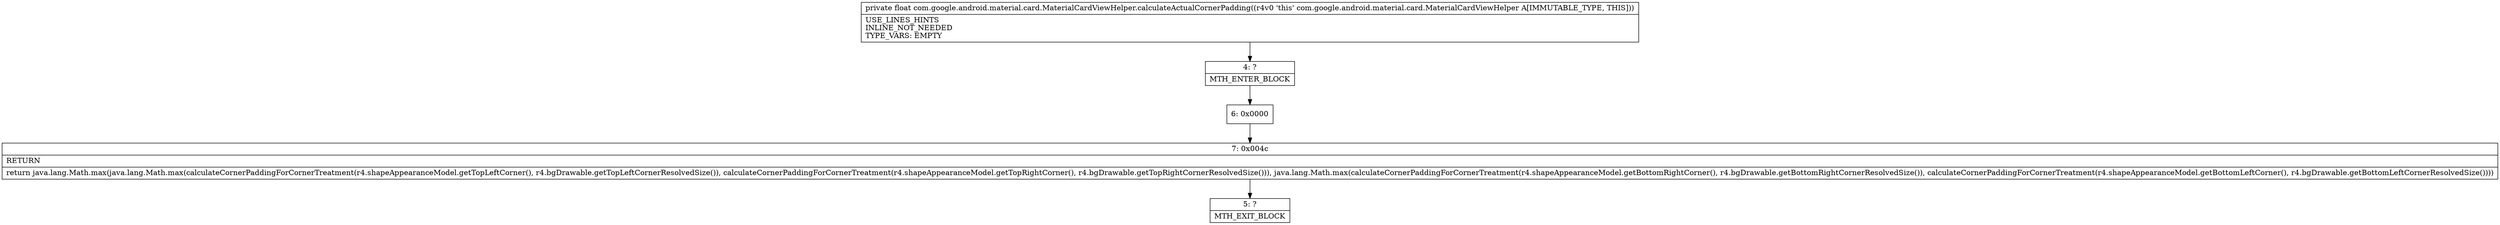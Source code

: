 digraph "CFG forcom.google.android.material.card.MaterialCardViewHelper.calculateActualCornerPadding()F" {
Node_4 [shape=record,label="{4\:\ ?|MTH_ENTER_BLOCK\l}"];
Node_6 [shape=record,label="{6\:\ 0x0000}"];
Node_7 [shape=record,label="{7\:\ 0x004c|RETURN\l|return java.lang.Math.max(java.lang.Math.max(calculateCornerPaddingForCornerTreatment(r4.shapeAppearanceModel.getTopLeftCorner(), r4.bgDrawable.getTopLeftCornerResolvedSize()), calculateCornerPaddingForCornerTreatment(r4.shapeAppearanceModel.getTopRightCorner(), r4.bgDrawable.getTopRightCornerResolvedSize())), java.lang.Math.max(calculateCornerPaddingForCornerTreatment(r4.shapeAppearanceModel.getBottomRightCorner(), r4.bgDrawable.getBottomRightCornerResolvedSize()), calculateCornerPaddingForCornerTreatment(r4.shapeAppearanceModel.getBottomLeftCorner(), r4.bgDrawable.getBottomLeftCornerResolvedSize())))\l}"];
Node_5 [shape=record,label="{5\:\ ?|MTH_EXIT_BLOCK\l}"];
MethodNode[shape=record,label="{private float com.google.android.material.card.MaterialCardViewHelper.calculateActualCornerPadding((r4v0 'this' com.google.android.material.card.MaterialCardViewHelper A[IMMUTABLE_TYPE, THIS]))  | USE_LINES_HINTS\lINLINE_NOT_NEEDED\lTYPE_VARS: EMPTY\l}"];
MethodNode -> Node_4;Node_4 -> Node_6;
Node_6 -> Node_7;
Node_7 -> Node_5;
}

